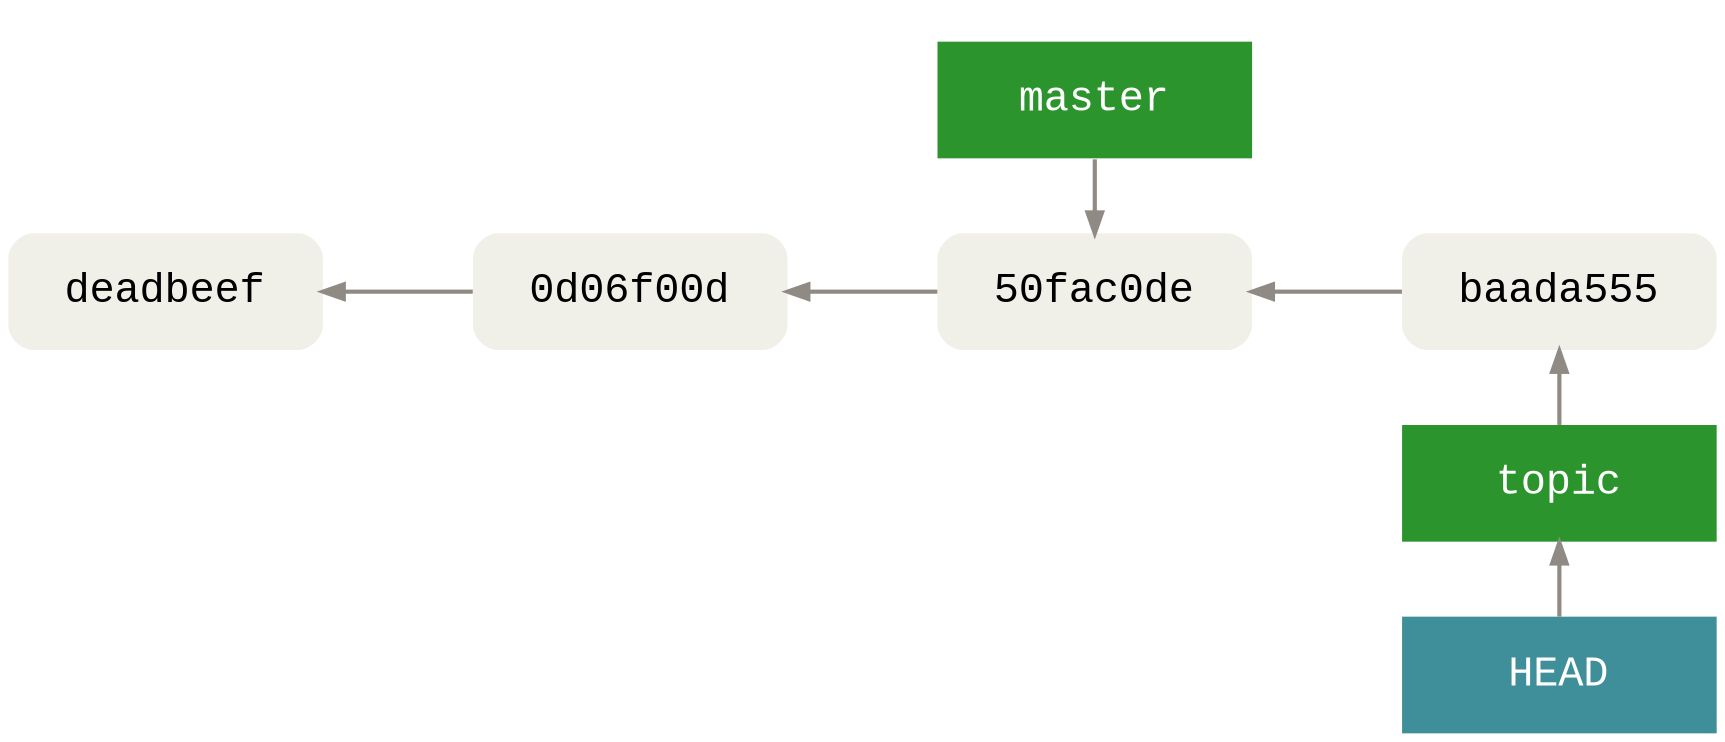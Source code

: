 digraph Git {
  bgcolor="transparent"

  rankdir=LR
  ranksep=1
  nodesep=.5

  edge [color="#8f8a83"
        penwidth=2
        dir="back"]
  node [shape=box
        fontname="Menlo, Monaco, Consolas, Lucida Console, Courier New, monospace"
        fontsize=20
        margin=".2,.23"
        width=2.1
        penwidth=0]

  node [style="rounded,filled"
        fillcolor="#f0efe8"]
  A [label="deadbeef"]
  B [label="0d06f00d"]
  C [label="50fac0de"]
  D [label="baada555"]

  node [style="filled"
        fontcolor="#ffffff"
        fillcolor="#2c942c"]
  HEAD [fillcolor="#3e8f99"]

  A -> B -> C -> D

  subgraph cluster_master {
    style=invis
    {
      rank=same
      C -> master
    }
  }

  // No cluster draws label below.
  {
    rank=same
    D -> topic -> HEAD
  }
}

